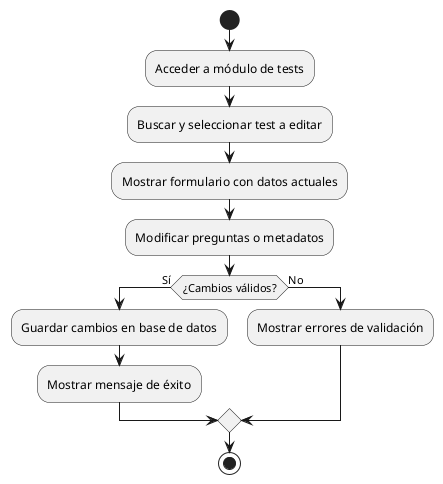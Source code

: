 @startuml Editar_test
|Especialista|
start

:Acceder a módulo de tests;
:Buscar y seleccionar test a editar;
:Mostrar formulario con datos actuales;
:Modificar preguntas o metadatos;

if (¿Cambios válidos?) then (Sí)
  :Guardar cambios en base de datos;
  :Mostrar mensaje de éxito;
else (No)
  :Mostrar errores de validación;
endif

stop
@enduml
